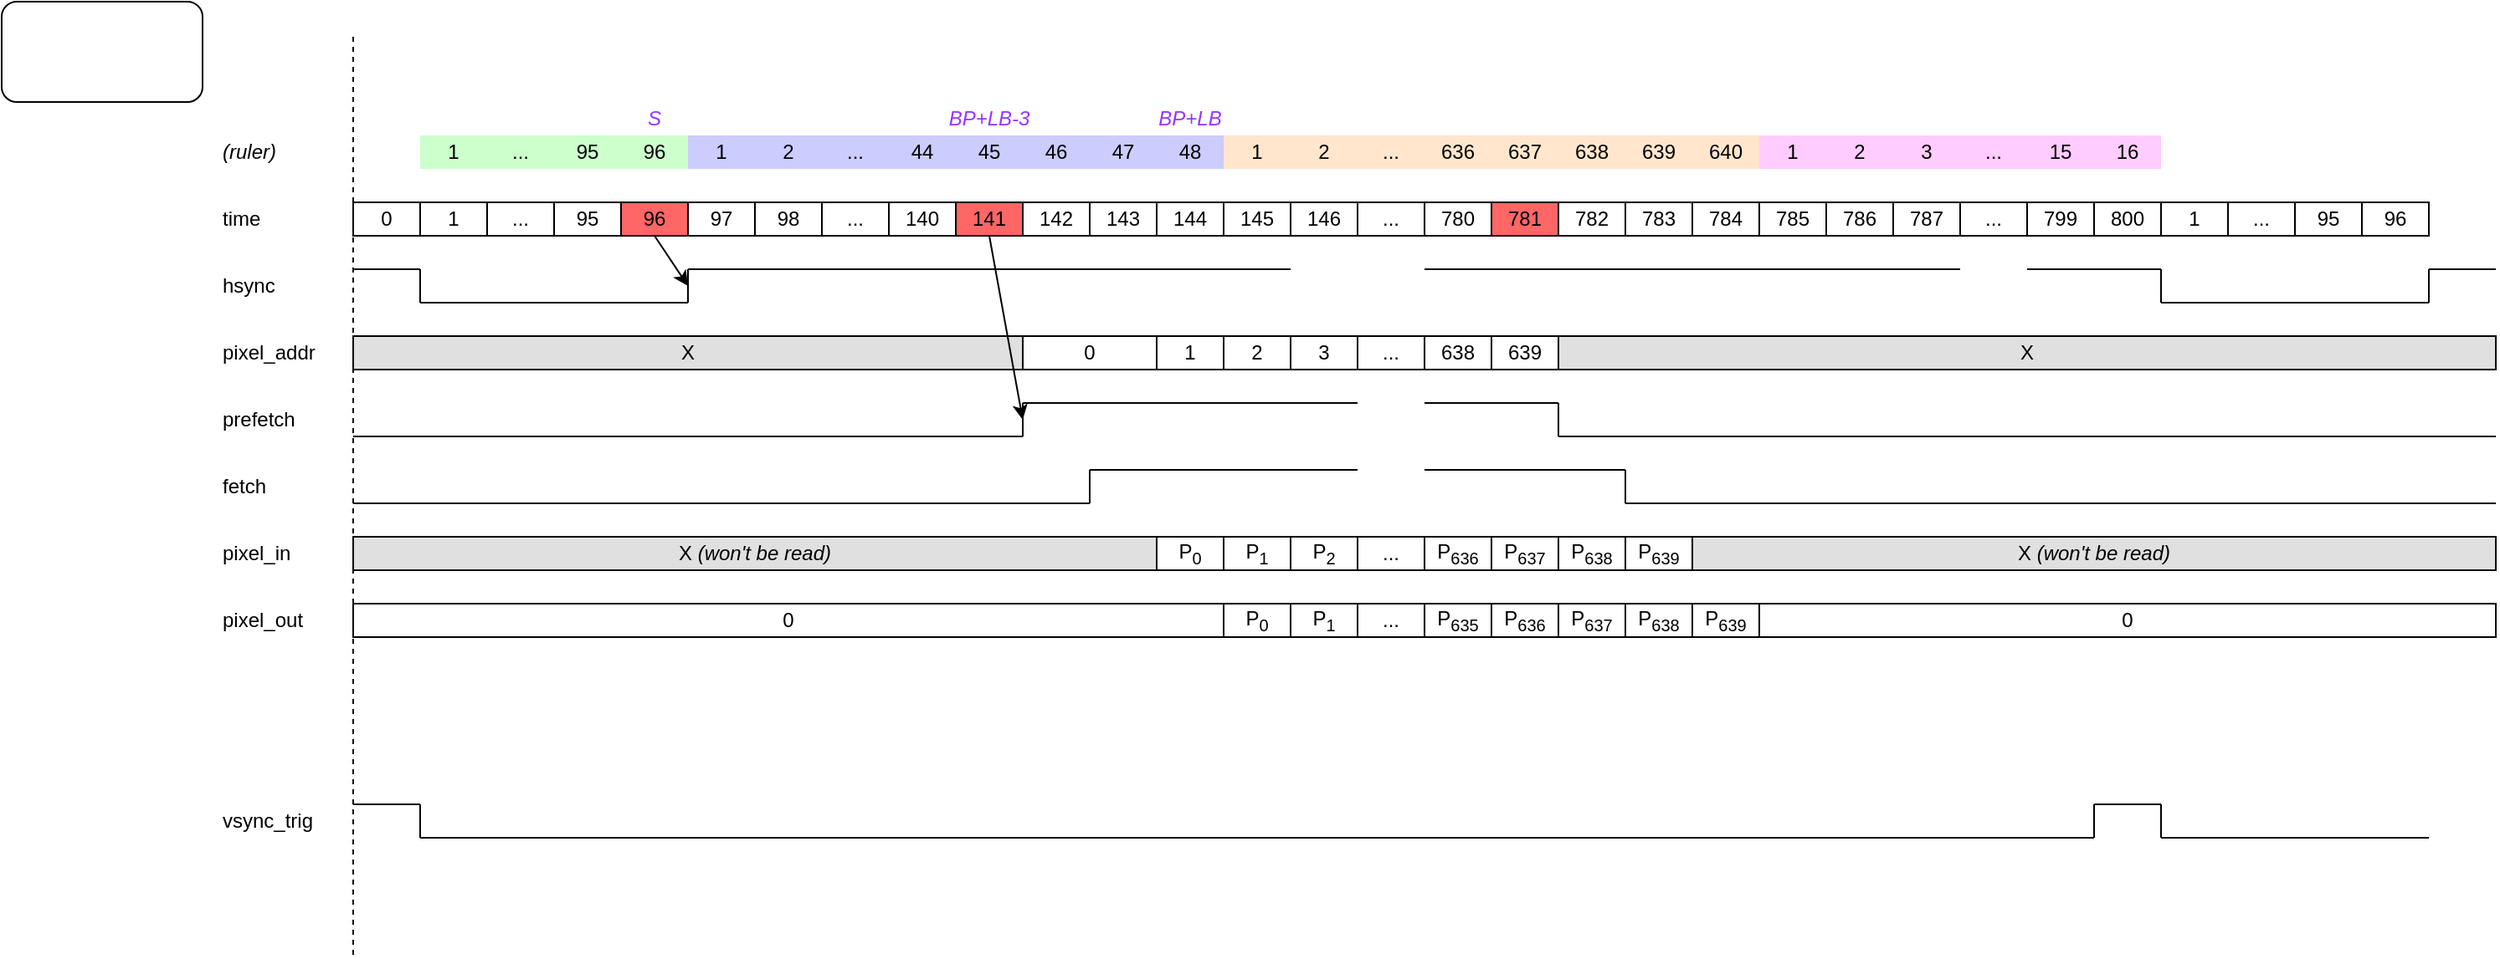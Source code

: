 <mxfile version="17.4.2" type="device"><diagram id="lYHjz61PKFDeXIDH3zVQ" name="Page-1"><mxGraphModel dx="2876" dy="1009" grid="1" gridSize="10" guides="1" tooltips="1" connect="1" arrows="1" fold="1" page="1" pageScale="1" pageWidth="1169" pageHeight="827" math="0" shadow="0"><root><mxCell id="0"/><mxCell id="1" parent="0"/><mxCell id="X-A1XeKvZf2jHz74mnI2-1" value="" style="endArrow=none;html=1;" parent="1" edge="1"><mxGeometry width="50" height="50" relative="1" as="geometry"><mxPoint x="120" y="200" as="sourcePoint"/><mxPoint x="280" y="200" as="targetPoint"/></mxGeometry></mxCell><mxCell id="lvoXAAKWW_uirVE2_6gq-1" value="hsync" style="text;html=1;strokeColor=none;fillColor=none;align=left;verticalAlign=middle;whiteSpace=wrap;rounded=0;" parent="1" vertex="1"><mxGeometry y="180" width="80" height="20" as="geometry"/></mxCell><mxCell id="DM0CMJZvRA_4X3B2nSgF-1" value="0" style="rounded=0;whiteSpace=wrap;html=1;" parent="1" vertex="1"><mxGeometry x="80" y="140" width="40" height="20" as="geometry"/></mxCell><mxCell id="DM0CMJZvRA_4X3B2nSgF-2" value="1" style="rounded=0;whiteSpace=wrap;html=1;" parent="1" vertex="1"><mxGeometry x="120" y="140" width="40" height="20" as="geometry"/></mxCell><mxCell id="DM0CMJZvRA_4X3B2nSgF-3" value="pixel_out" style="text;html=1;strokeColor=none;fillColor=none;align=left;verticalAlign=middle;whiteSpace=wrap;rounded=0;" parent="1" vertex="1"><mxGeometry y="380" width="80" height="20" as="geometry"/></mxCell><mxCell id="DM0CMJZvRA_4X3B2nSgF-4" value="time" style="text;html=1;strokeColor=none;fillColor=none;align=left;verticalAlign=middle;whiteSpace=wrap;rounded=0;" parent="1" vertex="1"><mxGeometry y="140" width="80" height="20" as="geometry"/></mxCell><mxCell id="DM0CMJZvRA_4X3B2nSgF-5" value="95" style="rounded=0;whiteSpace=wrap;html=1;" parent="1" vertex="1"><mxGeometry x="200" y="140" width="40" height="20" as="geometry"/></mxCell><mxCell id="DM0CMJZvRA_4X3B2nSgF-6" value="96" style="rounded=0;whiteSpace=wrap;html=1;fillColor=#FF6666;" parent="1" vertex="1"><mxGeometry x="240" y="140" width="40" height="20" as="geometry"/></mxCell><mxCell id="DM0CMJZvRA_4X3B2nSgF-7" value="" style="endArrow=none;html=1;" parent="1" edge="1"><mxGeometry width="50" height="50" relative="1" as="geometry"><mxPoint x="120" y="200" as="sourcePoint"/><mxPoint x="120" y="180" as="targetPoint"/></mxGeometry></mxCell><mxCell id="DM0CMJZvRA_4X3B2nSgF-8" value="" style="endArrow=none;html=1;" parent="1" edge="1"><mxGeometry width="50" height="50" relative="1" as="geometry"><mxPoint x="80" y="180" as="sourcePoint"/><mxPoint x="120" y="180" as="targetPoint"/></mxGeometry></mxCell><mxCell id="DM0CMJZvRA_4X3B2nSgF-9" value="" style="endArrow=none;html=1;" parent="1" edge="1"><mxGeometry width="50" height="50" relative="1" as="geometry"><mxPoint x="280" y="180" as="sourcePoint"/><mxPoint x="640" y="180" as="targetPoint"/></mxGeometry></mxCell><mxCell id="DM0CMJZvRA_4X3B2nSgF-12" value="" style="endArrow=none;html=1;" parent="1" edge="1"><mxGeometry width="50" height="50" relative="1" as="geometry"><mxPoint x="280" y="200" as="sourcePoint"/><mxPoint x="280" y="180" as="targetPoint"/></mxGeometry></mxCell><mxCell id="DM0CMJZvRA_4X3B2nSgF-13" value="97" style="rounded=0;whiteSpace=wrap;html=1;" parent="1" vertex="1"><mxGeometry x="280" y="140" width="40" height="20" as="geometry"/></mxCell><mxCell id="DM0CMJZvRA_4X3B2nSgF-14" value="S" style="text;html=1;strokeColor=none;fillColor=none;align=center;verticalAlign=middle;whiteSpace=wrap;rounded=0;fontStyle=2;fontColor=#9933FF;" parent="1" vertex="1"><mxGeometry x="240" y="80" width="40" height="20" as="geometry"/></mxCell><mxCell id="DM0CMJZvRA_4X3B2nSgF-15" value="fetch" style="text;html=1;strokeColor=none;fillColor=none;align=left;verticalAlign=middle;whiteSpace=wrap;rounded=0;" parent="1" vertex="1"><mxGeometry y="300" width="80" height="20" as="geometry"/></mxCell><mxCell id="DM0CMJZvRA_4X3B2nSgF-16" value="" style="rounded=1;whiteSpace=wrap;html=1;" parent="1" vertex="1"><mxGeometry x="-130" y="20" width="120" height="60" as="geometry"/></mxCell><mxCell id="DM0CMJZvRA_4X3B2nSgF-17" value="" style="endArrow=none;dashed=1;html=1;rounded=0;" parent="1" edge="1"><mxGeometry width="50" height="50" relative="1" as="geometry"><mxPoint x="80" y="590" as="sourcePoint"/><mxPoint x="80" y="40" as="targetPoint"/></mxGeometry></mxCell><mxCell id="DM0CMJZvRA_4X3B2nSgF-18" value="prefetch" style="text;html=1;strokeColor=none;fillColor=none;align=left;verticalAlign=middle;whiteSpace=wrap;rounded=0;" parent="1" vertex="1"><mxGeometry y="260" width="80" height="20" as="geometry"/></mxCell><mxCell id="DM0CMJZvRA_4X3B2nSgF-19" value="pixel_in" style="text;html=1;strokeColor=none;fillColor=none;align=left;verticalAlign=middle;whiteSpace=wrap;rounded=0;" parent="1" vertex="1"><mxGeometry y="340" width="80" height="20" as="geometry"/></mxCell><mxCell id="DM0CMJZvRA_4X3B2nSgF-20" value="pixel_addr" style="text;html=1;strokeColor=none;fillColor=none;align=left;verticalAlign=middle;whiteSpace=wrap;rounded=0;" parent="1" vertex="1"><mxGeometry y="220" width="80" height="20" as="geometry"/></mxCell><mxCell id="DM0CMJZvRA_4X3B2nSgF-21" value="" style="endArrow=none;html=1;" parent="1" edge="1"><mxGeometry width="50" height="50" relative="1" as="geometry"><mxPoint x="80" y="280" as="sourcePoint"/><mxPoint x="480" y="280" as="targetPoint"/></mxGeometry></mxCell><mxCell id="DM0CMJZvRA_4X3B2nSgF-22" value="1" style="text;html=1;strokeColor=none;fillColor=#CCCCFF;align=center;verticalAlign=middle;whiteSpace=wrap;rounded=0;" parent="1" vertex="1"><mxGeometry x="280" y="100" width="40" height="20" as="geometry"/></mxCell><mxCell id="DM0CMJZvRA_4X3B2nSgF-23" value="2" style="text;html=1;strokeColor=none;fillColor=#CCCCFF;align=center;verticalAlign=middle;whiteSpace=wrap;rounded=0;" parent="1" vertex="1"><mxGeometry x="320" y="100" width="40" height="20" as="geometry"/></mxCell><mxCell id="DM0CMJZvRA_4X3B2nSgF-24" value="47" style="text;html=1;strokeColor=none;fillColor=#CCCCFF;align=center;verticalAlign=middle;whiteSpace=wrap;rounded=0;" parent="1" vertex="1"><mxGeometry x="520" y="100" width="40" height="20" as="geometry"/></mxCell><mxCell id="DM0CMJZvRA_4X3B2nSgF-25" value="48" style="text;html=1;strokeColor=none;fillColor=#CCCCFF;align=center;verticalAlign=middle;whiteSpace=wrap;rounded=0;" parent="1" vertex="1"><mxGeometry x="560" y="100" width="40" height="20" as="geometry"/></mxCell><mxCell id="DM0CMJZvRA_4X3B2nSgF-27" value="..." style="rounded=0;whiteSpace=wrap;html=1;" parent="1" vertex="1"><mxGeometry x="160" y="140" width="40" height="20" as="geometry"/></mxCell><mxCell id="DM0CMJZvRA_4X3B2nSgF-28" value="&lt;i&gt;(ruler)&lt;/i&gt;" style="text;html=1;strokeColor=none;fillColor=none;align=left;verticalAlign=middle;whiteSpace=wrap;rounded=0;" parent="1" vertex="1"><mxGeometry y="100" width="80" height="20" as="geometry"/></mxCell><mxCell id="DM0CMJZvRA_4X3B2nSgF-32" value="P&lt;sub&gt;0&lt;/sub&gt;" style="rounded=0;whiteSpace=wrap;html=1;" parent="1" vertex="1"><mxGeometry x="560" y="340" width="40" height="20" as="geometry"/></mxCell><mxCell id="DM0CMJZvRA_4X3B2nSgF-33" value="" style="endArrow=none;html=1;" parent="1" edge="1"><mxGeometry width="50" height="50" relative="1" as="geometry"><mxPoint x="80" y="320" as="sourcePoint"/><mxPoint x="520" y="320" as="targetPoint"/></mxGeometry></mxCell><mxCell id="DM0CMJZvRA_4X3B2nSgF-35" value="" style="endArrow=none;html=1;" parent="1" edge="1"><mxGeometry width="50" height="50" relative="1" as="geometry"><mxPoint x="520" y="320" as="sourcePoint"/><mxPoint x="520" y="300" as="targetPoint"/></mxGeometry></mxCell><mxCell id="DM0CMJZvRA_4X3B2nSgF-37" value="" style="endArrow=none;html=1;" parent="1" edge="1"><mxGeometry width="50" height="50" relative="1" as="geometry"><mxPoint x="520" y="300" as="sourcePoint"/><mxPoint x="680" y="300" as="targetPoint"/></mxGeometry></mxCell><mxCell id="DM0CMJZvRA_4X3B2nSgF-38" value="" style="endArrow=none;html=1;" parent="1" edge="1"><mxGeometry width="50" height="50" relative="1" as="geometry"><mxPoint x="480" y="280" as="sourcePoint"/><mxPoint x="480" y="260" as="targetPoint"/></mxGeometry></mxCell><mxCell id="DM0CMJZvRA_4X3B2nSgF-39" value="" style="endArrow=none;html=1;" parent="1" edge="1"><mxGeometry width="50" height="50" relative="1" as="geometry"><mxPoint x="480" y="260" as="sourcePoint"/><mxPoint x="680" y="260" as="targetPoint"/></mxGeometry></mxCell><mxCell id="DM0CMJZvRA_4X3B2nSgF-41" value="X" style="rounded=0;whiteSpace=wrap;html=1;fillColor=#E0E0E0;" parent="1" vertex="1"><mxGeometry x="80" y="220" width="400" height="20" as="geometry"/></mxCell><mxCell id="DM0CMJZvRA_4X3B2nSgF-42" value="P&lt;sub&gt;1&lt;/sub&gt;" style="rounded=0;whiteSpace=wrap;html=1;" parent="1" vertex="1"><mxGeometry x="600" y="340" width="40" height="20" as="geometry"/></mxCell><mxCell id="DM0CMJZvRA_4X3B2nSgF-43" value="1" style="rounded=0;whiteSpace=wrap;html=1;" parent="1" vertex="1"><mxGeometry x="560" y="220" width="40" height="20" as="geometry"/></mxCell><mxCell id="DM0CMJZvRA_4X3B2nSgF-44" value="P&lt;sub&gt;0&lt;/sub&gt;" style="rounded=0;whiteSpace=wrap;html=1;" parent="1" vertex="1"><mxGeometry x="600" y="380" width="40" height="20" as="geometry"/></mxCell><mxCell id="DM0CMJZvRA_4X3B2nSgF-45" value="P&lt;sub&gt;1&lt;/sub&gt;" style="rounded=0;whiteSpace=wrap;html=1;" parent="1" vertex="1"><mxGeometry x="640" y="380" width="40" height="20" as="geometry"/></mxCell><mxCell id="DM0CMJZvRA_4X3B2nSgF-46" value="0" style="rounded=0;whiteSpace=wrap;html=1;" parent="1" vertex="1"><mxGeometry x="80" y="380" width="520" height="20" as="geometry"/></mxCell><mxCell id="DM0CMJZvRA_4X3B2nSgF-48" value="X &lt;i&gt;(won't be read)&lt;/i&gt;" style="rounded=0;whiteSpace=wrap;html=1;fillColor=#E0E0E0;" parent="1" vertex="1"><mxGeometry x="80" y="340" width="480" height="20" as="geometry"/></mxCell><mxCell id="DM0CMJZvRA_4X3B2nSgF-49" value="0" style="rounded=0;whiteSpace=wrap;html=1;" parent="1" vertex="1"><mxGeometry x="480" y="220" width="80" height="20" as="geometry"/></mxCell><mxCell id="DM0CMJZvRA_4X3B2nSgF-50" value="..." style="text;html=1;strokeColor=none;fillColor=#CCCCFF;align=center;verticalAlign=middle;whiteSpace=wrap;rounded=0;" parent="1" vertex="1"><mxGeometry x="360" y="100" width="40" height="20" as="geometry"/></mxCell><mxCell id="DM0CMJZvRA_4X3B2nSgF-51" value="45" style="text;html=1;strokeColor=none;fillColor=#CCCCFF;align=center;verticalAlign=middle;whiteSpace=wrap;rounded=0;" parent="1" vertex="1"><mxGeometry x="440" y="100" width="40" height="20" as="geometry"/></mxCell><mxCell id="DM0CMJZvRA_4X3B2nSgF-52" value="46" style="text;html=1;strokeColor=none;fillColor=#CCCCFF;align=center;verticalAlign=middle;whiteSpace=wrap;rounded=0;" parent="1" vertex="1"><mxGeometry x="480" y="100" width="40" height="20" as="geometry"/></mxCell><mxCell id="DM0CMJZvRA_4X3B2nSgF-53" value="98" style="rounded=0;whiteSpace=wrap;html=1;" parent="1" vertex="1"><mxGeometry x="320" y="140" width="40" height="20" as="geometry"/></mxCell><mxCell id="DM0CMJZvRA_4X3B2nSgF-54" value="..." style="rounded=0;whiteSpace=wrap;html=1;" parent="1" vertex="1"><mxGeometry x="360" y="140" width="40" height="20" as="geometry"/></mxCell><mxCell id="DM0CMJZvRA_4X3B2nSgF-55" value="141" style="rounded=0;whiteSpace=wrap;html=1;fillColor=#FF6666;" parent="1" vertex="1"><mxGeometry x="440" y="140" width="40" height="20" as="geometry"/></mxCell><mxCell id="DM0CMJZvRA_4X3B2nSgF-56" value="142" style="rounded=0;whiteSpace=wrap;html=1;" parent="1" vertex="1"><mxGeometry x="480" y="140" width="40" height="20" as="geometry"/></mxCell><mxCell id="DM0CMJZvRA_4X3B2nSgF-57" value="143" style="rounded=0;whiteSpace=wrap;html=1;" parent="1" vertex="1"><mxGeometry x="520" y="140" width="40" height="20" as="geometry"/></mxCell><mxCell id="DM0CMJZvRA_4X3B2nSgF-58" value="144" style="rounded=0;whiteSpace=wrap;html=1;" parent="1" vertex="1"><mxGeometry x="560" y="140" width="40" height="20" as="geometry"/></mxCell><mxCell id="DM0CMJZvRA_4X3B2nSgF-60" value="..." style="rounded=0;whiteSpace=wrap;html=1;" parent="1" vertex="1"><mxGeometry x="680" y="380" width="40" height="20" as="geometry"/></mxCell><mxCell id="DM0CMJZvRA_4X3B2nSgF-62" value="P&lt;sub&gt;2&lt;/sub&gt;" style="rounded=0;whiteSpace=wrap;html=1;" parent="1" vertex="1"><mxGeometry x="640" y="340" width="40" height="20" as="geometry"/></mxCell><mxCell id="DM0CMJZvRA_4X3B2nSgF-63" value="..." style="rounded=0;whiteSpace=wrap;html=1;" parent="1" vertex="1"><mxGeometry x="680" y="340" width="40" height="20" as="geometry"/></mxCell><mxCell id="DM0CMJZvRA_4X3B2nSgF-64" value="638" style="rounded=0;whiteSpace=wrap;html=1;" parent="1" vertex="1"><mxGeometry x="720" y="220" width="40" height="20" as="geometry"/></mxCell><mxCell id="DM0CMJZvRA_4X3B2nSgF-65" value="2" style="rounded=0;whiteSpace=wrap;html=1;" parent="1" vertex="1"><mxGeometry x="600" y="220" width="40" height="20" as="geometry"/></mxCell><mxCell id="DM0CMJZvRA_4X3B2nSgF-67" value="..." style="rounded=0;whiteSpace=wrap;html=1;" parent="1" vertex="1"><mxGeometry x="680" y="220" width="40" height="20" as="geometry"/></mxCell><mxCell id="DM0CMJZvRA_4X3B2nSgF-68" value="" style="endArrow=none;html=1;" parent="1" edge="1"><mxGeometry width="50" height="50" relative="1" as="geometry"><mxPoint x="720" y="260" as="sourcePoint"/><mxPoint x="800" y="260" as="targetPoint"/></mxGeometry></mxCell><mxCell id="DM0CMJZvRA_4X3B2nSgF-69" value="145" style="rounded=0;whiteSpace=wrap;html=1;" parent="1" vertex="1"><mxGeometry x="600" y="140" width="40" height="20" as="geometry"/></mxCell><mxCell id="DM0CMJZvRA_4X3B2nSgF-70" value="..." style="rounded=0;whiteSpace=wrap;html=1;" parent="1" vertex="1"><mxGeometry x="680" y="140" width="40" height="20" as="geometry"/></mxCell><mxCell id="DM0CMJZvRA_4X3B2nSgF-72" value="639" style="rounded=0;whiteSpace=wrap;html=1;" parent="1" vertex="1"><mxGeometry x="760" y="220" width="40" height="20" as="geometry"/></mxCell><mxCell id="DM0CMJZvRA_4X3B2nSgF-73" value="X" style="rounded=0;whiteSpace=wrap;html=1;fillColor=#E0E0E0;" parent="1" vertex="1"><mxGeometry x="800" y="220" width="560" height="20" as="geometry"/></mxCell><mxCell id="DM0CMJZvRA_4X3B2nSgF-74" value="" style="endArrow=none;html=1;" parent="1" edge="1"><mxGeometry width="50" height="50" relative="1" as="geometry"><mxPoint x="800" y="280" as="sourcePoint"/><mxPoint x="800" y="260" as="targetPoint"/></mxGeometry></mxCell><mxCell id="DM0CMJZvRA_4X3B2nSgF-78" value="" style="endArrow=none;html=1;" parent="1" edge="1"><mxGeometry width="50" height="50" relative="1" as="geometry"><mxPoint x="720" y="300" as="sourcePoint"/><mxPoint x="840" y="300" as="targetPoint"/></mxGeometry></mxCell><mxCell id="DM0CMJZvRA_4X3B2nSgF-79" value="" style="endArrow=none;html=1;" parent="1" edge="1"><mxGeometry width="50" height="50" relative="1" as="geometry"><mxPoint x="840" y="320" as="sourcePoint"/><mxPoint x="840" y="300" as="targetPoint"/></mxGeometry></mxCell><mxCell id="DM0CMJZvRA_4X3B2nSgF-80" value="" style="endArrow=none;html=1;" parent="1" edge="1"><mxGeometry width="50" height="50" relative="1" as="geometry"><mxPoint x="800" y="280" as="sourcePoint"/><mxPoint x="1360" y="280" as="targetPoint"/></mxGeometry></mxCell><mxCell id="DM0CMJZvRA_4X3B2nSgF-81" value="" style="endArrow=none;html=1;" parent="1" edge="1"><mxGeometry width="50" height="50" relative="1" as="geometry"><mxPoint x="840" y="320" as="sourcePoint"/><mxPoint x="1360" y="320" as="targetPoint"/></mxGeometry></mxCell><mxCell id="DM0CMJZvRA_4X3B2nSgF-85" value="P&lt;sub&gt;637&lt;/sub&gt;" style="rounded=0;whiteSpace=wrap;html=1;" parent="1" vertex="1"><mxGeometry x="760" y="340" width="40" height="20" as="geometry"/></mxCell><mxCell id="DM0CMJZvRA_4X3B2nSgF-87" value="P&lt;sub&gt;639&lt;/sub&gt;" style="rounded=0;whiteSpace=wrap;html=1;" parent="1" vertex="1"><mxGeometry x="840" y="340" width="40" height="20" as="geometry"/></mxCell><mxCell id="DM0CMJZvRA_4X3B2nSgF-88" value="P&lt;sub&gt;638&lt;/sub&gt;" style="rounded=0;whiteSpace=wrap;html=1;" parent="1" vertex="1"><mxGeometry x="800" y="340" width="40" height="20" as="geometry"/></mxCell><mxCell id="DM0CMJZvRA_4X3B2nSgF-89" value="P&lt;sub&gt;636&lt;/sub&gt;" style="rounded=0;whiteSpace=wrap;html=1;" parent="1" vertex="1"><mxGeometry x="760" y="380" width="40" height="20" as="geometry"/></mxCell><mxCell id="DM0CMJZvRA_4X3B2nSgF-90" value="P&lt;sub&gt;639&lt;/sub&gt;" style="rounded=0;whiteSpace=wrap;html=1;" parent="1" vertex="1"><mxGeometry x="880" y="380" width="40" height="20" as="geometry"/></mxCell><mxCell id="DM0CMJZvRA_4X3B2nSgF-91" value="P&lt;sub&gt;638&lt;/sub&gt;" style="rounded=0;whiteSpace=wrap;html=1;" parent="1" vertex="1"><mxGeometry x="840" y="380" width="40" height="20" as="geometry"/></mxCell><mxCell id="DM0CMJZvRA_4X3B2nSgF-92" value="P&lt;sub&gt;637&lt;/sub&gt;" style="rounded=0;whiteSpace=wrap;html=1;" parent="1" vertex="1"><mxGeometry x="800" y="380" width="40" height="20" as="geometry"/></mxCell><mxCell id="DM0CMJZvRA_4X3B2nSgF-94" value="0" style="rounded=0;whiteSpace=wrap;html=1;" parent="1" vertex="1"><mxGeometry x="920" y="380" width="440" height="20" as="geometry"/></mxCell><mxCell id="DM0CMJZvRA_4X3B2nSgF-96" value="X &lt;i&gt;(won't be read)&lt;/i&gt;" style="rounded=0;whiteSpace=wrap;html=1;fillColor=#E0E0E0;" parent="1" vertex="1"><mxGeometry x="880" y="340" width="480" height="20" as="geometry"/></mxCell><mxCell id="DM0CMJZvRA_4X3B2nSgF-97" value="BP+LB" style="text;html=1;strokeColor=none;fillColor=none;align=center;verticalAlign=middle;whiteSpace=wrap;rounded=0;fontStyle=2;fontColor=#9933FF;" parent="1" vertex="1"><mxGeometry x="560" y="80" width="40" height="20" as="geometry"/></mxCell><mxCell id="DM0CMJZvRA_4X3B2nSgF-98" value="BP+LB-3" style="text;html=1;strokeColor=none;fillColor=none;align=center;verticalAlign=middle;whiteSpace=wrap;rounded=0;fontStyle=2;fontColor=#9933FF;" parent="1" vertex="1"><mxGeometry x="420" y="80" width="80" height="20" as="geometry"/></mxCell><mxCell id="DM0CMJZvRA_4X3B2nSgF-99" value="44" style="text;html=1;strokeColor=none;fillColor=#CCCCFF;align=center;verticalAlign=middle;whiteSpace=wrap;rounded=0;" parent="1" vertex="1"><mxGeometry x="400" y="100" width="40" height="20" as="geometry"/></mxCell><mxCell id="DM0CMJZvRA_4X3B2nSgF-100" value="140" style="rounded=0;whiteSpace=wrap;html=1;" parent="1" vertex="1"><mxGeometry x="400" y="140" width="40" height="20" as="geometry"/></mxCell><mxCell id="DM0CMJZvRA_4X3B2nSgF-101" value="1" style="text;html=1;strokeColor=none;fillColor=#FFE6CC;align=center;verticalAlign=middle;whiteSpace=wrap;rounded=0;" parent="1" vertex="1"><mxGeometry x="600" y="100" width="40" height="20" as="geometry"/></mxCell><mxCell id="DM0CMJZvRA_4X3B2nSgF-102" value="1" style="text;html=1;strokeColor=none;fillColor=#CCFFCC;align=center;verticalAlign=middle;whiteSpace=wrap;rounded=0;" parent="1" vertex="1"><mxGeometry x="120" y="100" width="40" height="20" as="geometry"/></mxCell><mxCell id="DM0CMJZvRA_4X3B2nSgF-103" value="..." style="text;html=1;strokeColor=none;fillColor=#CCFFCC;align=center;verticalAlign=middle;whiteSpace=wrap;rounded=0;" parent="1" vertex="1"><mxGeometry x="160" y="100" width="40" height="20" as="geometry"/></mxCell><mxCell id="DM0CMJZvRA_4X3B2nSgF-104" value="95" style="text;html=1;strokeColor=none;fillColor=#CCFFCC;align=center;verticalAlign=middle;whiteSpace=wrap;rounded=0;" parent="1" vertex="1"><mxGeometry x="200" y="100" width="40" height="20" as="geometry"/></mxCell><mxCell id="DM0CMJZvRA_4X3B2nSgF-105" value="96" style="text;html=1;strokeColor=none;fillColor=#CCFFCC;align=center;verticalAlign=middle;whiteSpace=wrap;rounded=0;" parent="1" vertex="1"><mxGeometry x="240" y="100" width="40" height="20" as="geometry"/></mxCell><mxCell id="DM0CMJZvRA_4X3B2nSgF-106" value="..." style="text;html=1;strokeColor=none;fillColor=#FFE6CC;align=center;verticalAlign=middle;whiteSpace=wrap;rounded=0;" parent="1" vertex="1"><mxGeometry x="680" y="100" width="40" height="20" as="geometry"/></mxCell><mxCell id="DM0CMJZvRA_4X3B2nSgF-107" value="636" style="text;html=1;strokeColor=none;fillColor=#FFE6CC;align=center;verticalAlign=middle;whiteSpace=wrap;rounded=0;" parent="1" vertex="1"><mxGeometry x="720" y="100" width="40" height="20" as="geometry"/></mxCell><mxCell id="DM0CMJZvRA_4X3B2nSgF-108" value="637" style="text;html=1;strokeColor=none;fillColor=#FFE6CC;align=center;verticalAlign=middle;whiteSpace=wrap;rounded=0;" parent="1" vertex="1"><mxGeometry x="760" y="100" width="40" height="20" as="geometry"/></mxCell><mxCell id="DM0CMJZvRA_4X3B2nSgF-109" value="638" style="text;html=1;strokeColor=none;fillColor=#FFE6CC;align=center;verticalAlign=middle;whiteSpace=wrap;rounded=0;" parent="1" vertex="1"><mxGeometry x="800" y="100" width="40" height="20" as="geometry"/></mxCell><mxCell id="DM0CMJZvRA_4X3B2nSgF-110" value="639" style="text;html=1;strokeColor=none;fillColor=#FFE6CC;align=center;verticalAlign=middle;whiteSpace=wrap;rounded=0;" parent="1" vertex="1"><mxGeometry x="840" y="100" width="40" height="20" as="geometry"/></mxCell><mxCell id="DM0CMJZvRA_4X3B2nSgF-111" value="640" style="text;html=1;strokeColor=none;fillColor=#FFE6CC;align=center;verticalAlign=middle;whiteSpace=wrap;rounded=0;" parent="1" vertex="1"><mxGeometry x="880" y="100" width="40" height="20" as="geometry"/></mxCell><mxCell id="DM0CMJZvRA_4X3B2nSgF-112" value="1" style="text;html=1;strokeColor=none;fillColor=#FFCCFF;align=center;verticalAlign=middle;whiteSpace=wrap;rounded=0;" parent="1" vertex="1"><mxGeometry x="920" y="100" width="40" height="20" as="geometry"/></mxCell><mxCell id="DM0CMJZvRA_4X3B2nSgF-113" value="784" style="rounded=0;whiteSpace=wrap;html=1;" parent="1" vertex="1"><mxGeometry x="880" y="140" width="40" height="20" as="geometry"/></mxCell><mxCell id="DM0CMJZvRA_4X3B2nSgF-114" value="783" style="rounded=0;whiteSpace=wrap;html=1;" parent="1" vertex="1"><mxGeometry x="840" y="140" width="40" height="20" as="geometry"/></mxCell><mxCell id="DM0CMJZvRA_4X3B2nSgF-115" value="782" style="rounded=0;whiteSpace=wrap;html=1;" parent="1" vertex="1"><mxGeometry x="800" y="140" width="40" height="20" as="geometry"/></mxCell><mxCell id="DM0CMJZvRA_4X3B2nSgF-116" value="781" style="rounded=0;whiteSpace=wrap;html=1;fillColor=#FF6666;" parent="1" vertex="1"><mxGeometry x="760" y="140" width="40" height="20" as="geometry"/></mxCell><mxCell id="DM0CMJZvRA_4X3B2nSgF-117" value="780" style="rounded=0;whiteSpace=wrap;html=1;" parent="1" vertex="1"><mxGeometry x="720" y="140" width="40" height="20" as="geometry"/></mxCell><mxCell id="DM0CMJZvRA_4X3B2nSgF-118" value="2" style="text;html=1;strokeColor=none;fillColor=#FFCCFF;align=center;verticalAlign=middle;whiteSpace=wrap;rounded=0;" parent="1" vertex="1"><mxGeometry x="960" y="100" width="40" height="20" as="geometry"/></mxCell><mxCell id="DM0CMJZvRA_4X3B2nSgF-119" value="3" style="text;html=1;strokeColor=none;fillColor=#FFCCFF;align=center;verticalAlign=middle;whiteSpace=wrap;rounded=0;" parent="1" vertex="1"><mxGeometry x="1000" y="100" width="40" height="20" as="geometry"/></mxCell><mxCell id="DM0CMJZvRA_4X3B2nSgF-120" value="..." style="text;html=1;strokeColor=none;fillColor=#FFCCFF;align=center;verticalAlign=middle;whiteSpace=wrap;rounded=0;" parent="1" vertex="1"><mxGeometry x="1040" y="100" width="40" height="20" as="geometry"/></mxCell><mxCell id="DM0CMJZvRA_4X3B2nSgF-121" value="16" style="text;html=1;strokeColor=none;fillColor=#FFCCFF;align=center;verticalAlign=middle;whiteSpace=wrap;rounded=0;" parent="1" vertex="1"><mxGeometry x="1120" y="100" width="40" height="20" as="geometry"/></mxCell><mxCell id="DM0CMJZvRA_4X3B2nSgF-122" value="" style="endArrow=none;html=1;" parent="1" edge="1"><mxGeometry width="50" height="50" relative="1" as="geometry"><mxPoint x="720" y="180" as="sourcePoint"/><mxPoint x="1040" y="180" as="targetPoint"/></mxGeometry></mxCell><mxCell id="DM0CMJZvRA_4X3B2nSgF-123" value="" style="endArrow=none;html=1;" parent="1" edge="1"><mxGeometry width="50" height="50" relative="1" as="geometry"><mxPoint x="1080" y="180" as="sourcePoint"/><mxPoint x="1160" y="180" as="targetPoint"/></mxGeometry></mxCell><mxCell id="DM0CMJZvRA_4X3B2nSgF-124" value="" style="endArrow=none;html=1;" parent="1" edge="1"><mxGeometry width="50" height="50" relative="1" as="geometry"><mxPoint x="1160" y="200" as="sourcePoint"/><mxPoint x="1320" y="200" as="targetPoint"/></mxGeometry></mxCell><mxCell id="DM0CMJZvRA_4X3B2nSgF-125" value="" style="endArrow=none;html=1;" parent="1" edge="1"><mxGeometry width="50" height="50" relative="1" as="geometry"><mxPoint x="1160" y="200" as="sourcePoint"/><mxPoint x="1160" y="180" as="targetPoint"/></mxGeometry></mxCell><mxCell id="DM0CMJZvRA_4X3B2nSgF-126" value="" style="endArrow=none;html=1;" parent="1" edge="1"><mxGeometry width="50" height="50" relative="1" as="geometry"><mxPoint x="1320" y="200" as="sourcePoint"/><mxPoint x="1320" y="180" as="targetPoint"/></mxGeometry></mxCell><mxCell id="DM0CMJZvRA_4X3B2nSgF-127" value="785" style="rounded=0;whiteSpace=wrap;html=1;" parent="1" vertex="1"><mxGeometry x="920" y="140" width="40" height="20" as="geometry"/></mxCell><mxCell id="DM0CMJZvRA_4X3B2nSgF-128" value="786" style="rounded=0;whiteSpace=wrap;html=1;" parent="1" vertex="1"><mxGeometry x="960" y="140" width="40" height="20" as="geometry"/></mxCell><mxCell id="DM0CMJZvRA_4X3B2nSgF-129" value="787" style="rounded=0;whiteSpace=wrap;html=1;" parent="1" vertex="1"><mxGeometry x="1000" y="140" width="40" height="20" as="geometry"/></mxCell><mxCell id="DM0CMJZvRA_4X3B2nSgF-130" value="800" style="rounded=0;whiteSpace=wrap;html=1;" parent="1" vertex="1"><mxGeometry x="1120" y="140" width="40" height="20" as="geometry"/></mxCell><mxCell id="DM0CMJZvRA_4X3B2nSgF-131" value="..." style="rounded=0;whiteSpace=wrap;html=1;" parent="1" vertex="1"><mxGeometry x="1040" y="140" width="40" height="20" as="geometry"/></mxCell><mxCell id="DM0CMJZvRA_4X3B2nSgF-132" value="" style="endArrow=none;html=1;" parent="1" edge="1"><mxGeometry width="50" height="50" relative="1" as="geometry"><mxPoint x="1320" y="180" as="sourcePoint"/><mxPoint x="1360" y="180" as="targetPoint"/></mxGeometry></mxCell><mxCell id="DM0CMJZvRA_4X3B2nSgF-133" value="1" style="rounded=0;whiteSpace=wrap;html=1;" parent="1" vertex="1"><mxGeometry x="1160" y="140" width="40" height="20" as="geometry"/></mxCell><mxCell id="DM0CMJZvRA_4X3B2nSgF-134" value="95" style="rounded=0;whiteSpace=wrap;html=1;" parent="1" vertex="1"><mxGeometry x="1240" y="140" width="40" height="20" as="geometry"/></mxCell><mxCell id="DM0CMJZvRA_4X3B2nSgF-135" value="96" style="rounded=0;whiteSpace=wrap;html=1;" parent="1" vertex="1"><mxGeometry x="1280" y="140" width="40" height="20" as="geometry"/></mxCell><mxCell id="DM0CMJZvRA_4X3B2nSgF-136" value="..." style="rounded=0;whiteSpace=wrap;html=1;" parent="1" vertex="1"><mxGeometry x="1200" y="140" width="40" height="20" as="geometry"/></mxCell><mxCell id="DM0CMJZvRA_4X3B2nSgF-137" value="" style="endArrow=classic;html=1;rounded=0;fontColor=#9933FF;exitX=0.5;exitY=1;exitDx=0;exitDy=0;" parent="1" source="DM0CMJZvRA_4X3B2nSgF-6" edge="1"><mxGeometry width="50" height="50" relative="1" as="geometry"><mxPoint x="720" y="190" as="sourcePoint"/><mxPoint x="280" y="190" as="targetPoint"/></mxGeometry></mxCell><mxCell id="DM0CMJZvRA_4X3B2nSgF-138" value="" style="endArrow=classic;html=1;rounded=0;fontColor=#9933FF;exitX=0.5;exitY=1;exitDx=0;exitDy=0;" parent="1" source="DM0CMJZvRA_4X3B2nSgF-55" edge="1"><mxGeometry width="50" height="50" relative="1" as="geometry"><mxPoint x="270" y="170" as="sourcePoint"/><mxPoint x="480" y="270" as="targetPoint"/></mxGeometry></mxCell><mxCell id="SMBcbAZFqgnZlST0LT7y-1" value="vsync_trig" style="text;html=1;strokeColor=none;fillColor=none;align=left;verticalAlign=middle;whiteSpace=wrap;rounded=0;" parent="1" vertex="1"><mxGeometry y="500" width="80" height="20" as="geometry"/></mxCell><mxCell id="SMBcbAZFqgnZlST0LT7y-2" value="15" style="text;html=1;strokeColor=none;fillColor=#FFCCFF;align=center;verticalAlign=middle;whiteSpace=wrap;rounded=0;" parent="1" vertex="1"><mxGeometry x="1080" y="100" width="40" height="20" as="geometry"/></mxCell><mxCell id="SMBcbAZFqgnZlST0LT7y-3" value="799" style="rounded=0;whiteSpace=wrap;html=1;" parent="1" vertex="1"><mxGeometry x="1080" y="140" width="40" height="20" as="geometry"/></mxCell><mxCell id="SMBcbAZFqgnZlST0LT7y-4" value="" style="endArrow=none;html=1;" parent="1" edge="1"><mxGeometry width="50" height="50" relative="1" as="geometry"><mxPoint x="120" y="520" as="sourcePoint"/><mxPoint x="1120" y="520" as="targetPoint"/></mxGeometry></mxCell><mxCell id="SMBcbAZFqgnZlST0LT7y-5" value="" style="endArrow=none;html=1;" parent="1" edge="1"><mxGeometry width="50" height="50" relative="1" as="geometry"><mxPoint x="1120" y="520" as="sourcePoint"/><mxPoint x="1120" y="500" as="targetPoint"/></mxGeometry></mxCell><mxCell id="SMBcbAZFqgnZlST0LT7y-6" value="" style="endArrow=none;html=1;" parent="1" edge="1"><mxGeometry width="50" height="50" relative="1" as="geometry"><mxPoint x="1120" y="500" as="sourcePoint"/><mxPoint x="1160" y="500" as="targetPoint"/></mxGeometry></mxCell><mxCell id="D2b9_7vV7N8wVWLBLQth-2" value="2" style="text;html=1;strokeColor=none;fillColor=#FFE6CC;align=center;verticalAlign=middle;whiteSpace=wrap;rounded=0;" vertex="1" parent="1"><mxGeometry x="640" y="100" width="40" height="20" as="geometry"/></mxCell><mxCell id="D2b9_7vV7N8wVWLBLQth-3" value="146" style="rounded=0;whiteSpace=wrap;html=1;" vertex="1" parent="1"><mxGeometry x="640" y="140" width="40" height="20" as="geometry"/></mxCell><mxCell id="D2b9_7vV7N8wVWLBLQth-4" value="3" style="rounded=0;whiteSpace=wrap;html=1;" vertex="1" parent="1"><mxGeometry x="640" y="220" width="40" height="20" as="geometry"/></mxCell><mxCell id="D2b9_7vV7N8wVWLBLQth-5" value="" style="endArrow=none;html=1;" edge="1" parent="1"><mxGeometry width="50" height="50" relative="1" as="geometry"><mxPoint x="1160" y="520" as="sourcePoint"/><mxPoint x="1320" y="520" as="targetPoint"/></mxGeometry></mxCell><mxCell id="D2b9_7vV7N8wVWLBLQth-6" value="" style="endArrow=none;html=1;" edge="1" parent="1"><mxGeometry width="50" height="50" relative="1" as="geometry"><mxPoint x="1160" y="520" as="sourcePoint"/><mxPoint x="1160" y="500" as="targetPoint"/></mxGeometry></mxCell><mxCell id="D2b9_7vV7N8wVWLBLQth-7" value="P&lt;sub&gt;636&lt;/sub&gt;" style="rounded=0;whiteSpace=wrap;html=1;" vertex="1" parent="1"><mxGeometry x="720" y="340" width="40" height="20" as="geometry"/></mxCell><mxCell id="D2b9_7vV7N8wVWLBLQth-8" value="P&lt;sub&gt;635&lt;/sub&gt;" style="rounded=0;whiteSpace=wrap;html=1;" vertex="1" parent="1"><mxGeometry x="720" y="380" width="40" height="20" as="geometry"/></mxCell><mxCell id="D2b9_7vV7N8wVWLBLQth-11" value="" style="endArrow=none;html=1;" edge="1" parent="1"><mxGeometry width="50" height="50" relative="1" as="geometry"><mxPoint x="80" y="500" as="sourcePoint"/><mxPoint x="120" y="500" as="targetPoint"/></mxGeometry></mxCell><mxCell id="D2b9_7vV7N8wVWLBLQth-12" value="" style="endArrow=none;html=1;" edge="1" parent="1"><mxGeometry width="50" height="50" relative="1" as="geometry"><mxPoint x="120" y="520" as="sourcePoint"/><mxPoint x="120" y="500" as="targetPoint"/></mxGeometry></mxCell></root></mxGraphModel></diagram></mxfile>